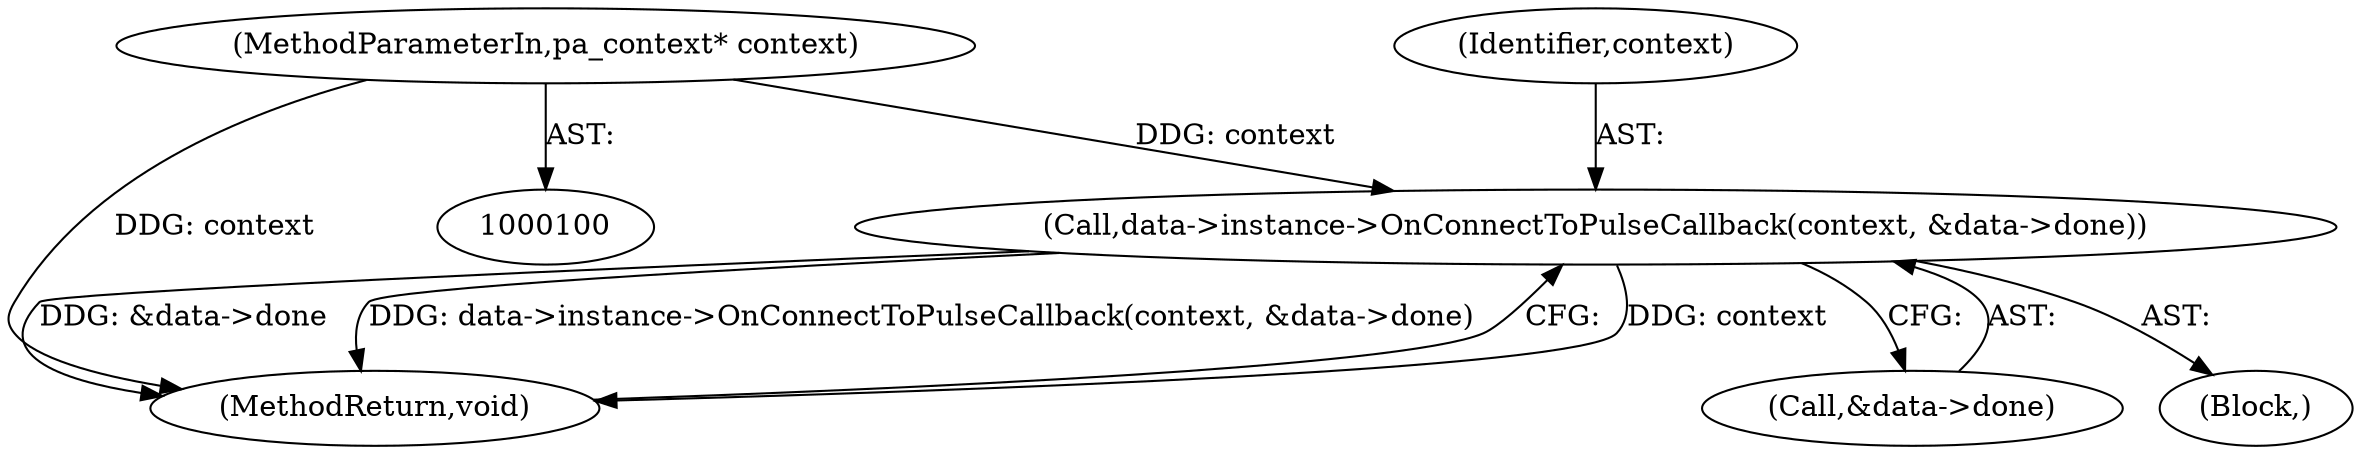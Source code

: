 digraph "0_Chrome_51dfe5e3b332bcea02fb4d4c7493ae841106dd9b_9@pointer" {
"1000110" [label="(Call,data->instance->OnConnectToPulseCallback(context, &data->done))"];
"1000101" [label="(MethodParameterIn,pa_context* context)"];
"1000116" [label="(MethodReturn,void)"];
"1000110" [label="(Call,data->instance->OnConnectToPulseCallback(context, &data->done))"];
"1000112" [label="(Call,&data->done)"];
"1000111" [label="(Identifier,context)"];
"1000103" [label="(Block,)"];
"1000101" [label="(MethodParameterIn,pa_context* context)"];
"1000110" -> "1000103"  [label="AST: "];
"1000110" -> "1000112"  [label="CFG: "];
"1000111" -> "1000110"  [label="AST: "];
"1000112" -> "1000110"  [label="AST: "];
"1000116" -> "1000110"  [label="CFG: "];
"1000110" -> "1000116"  [label="DDG: context"];
"1000110" -> "1000116"  [label="DDG: &data->done"];
"1000110" -> "1000116"  [label="DDG: data->instance->OnConnectToPulseCallback(context, &data->done)"];
"1000101" -> "1000110"  [label="DDG: context"];
"1000101" -> "1000100"  [label="AST: "];
"1000101" -> "1000116"  [label="DDG: context"];
}
